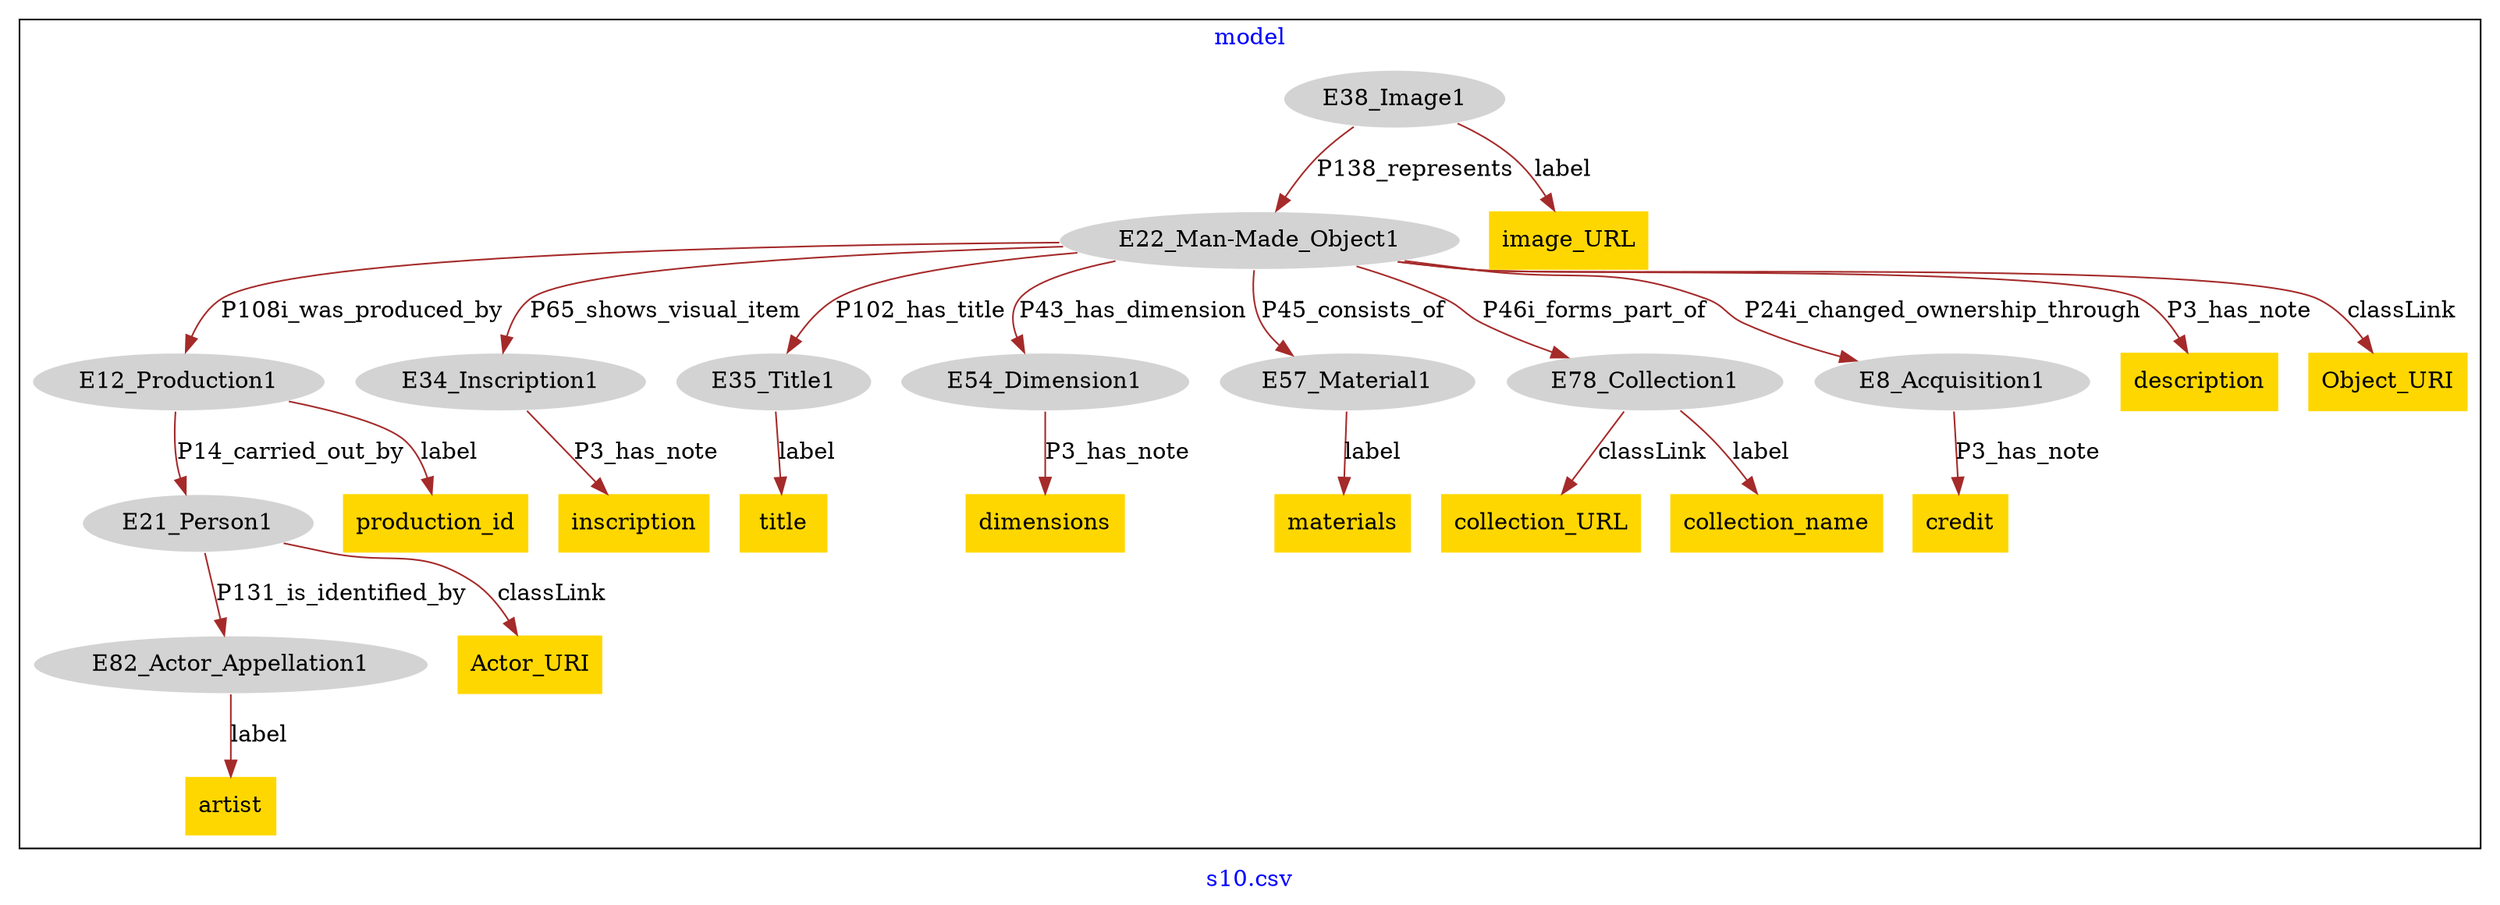 digraph n0 {
fontcolor="blue"
remincross="true"
label="s10.csv"
subgraph cluster {
label="model"
n2[style="filled",color="white",fillcolor="lightgray",label="E12_Production1"];
n3[style="filled",color="white",fillcolor="lightgray",label="E21_Person1"];
n4[style="filled",color="white",fillcolor="lightgray",label="E82_Actor_Appellation1"];
n5[style="filled",color="white",fillcolor="lightgray",label="E22_Man-Made_Object1"];
n6[style="filled",color="white",fillcolor="lightgray",label="E34_Inscription1"];
n7[style="filled",color="white",fillcolor="lightgray",label="E35_Title1"];
n8[style="filled",color="white",fillcolor="lightgray",label="E54_Dimension1"];
n9[style="filled",color="white",fillcolor="lightgray",label="E57_Material1"];
n10[style="filled",color="white",fillcolor="lightgray",label="E78_Collection1"];
n11[style="filled",color="white",fillcolor="lightgray",label="E8_Acquisition1"];
n12[style="filled",color="white",fillcolor="lightgray",label="E38_Image1"];
n13[shape="plaintext",style="filled",fillcolor="gold",label="Actor_URI"];
n14[shape="plaintext",style="filled",fillcolor="gold",label="collection_URL"];
n15[shape="plaintext",style="filled",fillcolor="gold",label="production_id"];
n16[shape="plaintext",style="filled",fillcolor="gold",label="dimensions"];
n17[shape="plaintext",style="filled",fillcolor="gold",label="image_URL"];
n18[shape="plaintext",style="filled",fillcolor="gold",label="materials"];
n19[shape="plaintext",style="filled",fillcolor="gold",label="credit"];
n20[shape="plaintext",style="filled",fillcolor="gold",label="artist"];
n21[shape="plaintext",style="filled",fillcolor="gold",label="collection_name"];
n22[shape="plaintext",style="filled",fillcolor="gold",label="title"];
n23[shape="plaintext",style="filled",fillcolor="gold",label="description"];
n24[shape="plaintext",style="filled",fillcolor="gold",label="Object_URI"];
n25[shape="plaintext",style="filled",fillcolor="gold",label="inscription"];
}
n2 -> n3[color="brown",fontcolor="black",label="P14_carried_out_by"]
n3 -> n4[color="brown",fontcolor="black",label="P131_is_identified_by"]
n5 -> n2[color="brown",fontcolor="black",label="P108i_was_produced_by"]
n5 -> n6[color="brown",fontcolor="black",label="P65_shows_visual_item"]
n5 -> n7[color="brown",fontcolor="black",label="P102_has_title"]
n5 -> n8[color="brown",fontcolor="black",label="P43_has_dimension"]
n5 -> n9[color="brown",fontcolor="black",label="P45_consists_of"]
n5 -> n10[color="brown",fontcolor="black",label="P46i_forms_part_of"]
n5 -> n11[color="brown",fontcolor="black",label="P24i_changed_ownership_through"]
n12 -> n5[color="brown",fontcolor="black",label="P138_represents"]
n3 -> n13[color="brown",fontcolor="black",label="classLink"]
n10 -> n14[color="brown",fontcolor="black",label="classLink"]
n2 -> n15[color="brown",fontcolor="black",label="label"]
n8 -> n16[color="brown",fontcolor="black",label="P3_has_note"]
n12 -> n17[color="brown",fontcolor="black",label="label"]
n9 -> n18[color="brown",fontcolor="black",label="label"]
n11 -> n19[color="brown",fontcolor="black",label="P3_has_note"]
n4 -> n20[color="brown",fontcolor="black",label="label"]
n10 -> n21[color="brown",fontcolor="black",label="label"]
n7 -> n22[color="brown",fontcolor="black",label="label"]
n5 -> n23[color="brown",fontcolor="black",label="P3_has_note"]
n5 -> n24[color="brown",fontcolor="black",label="classLink"]
n6 -> n25[color="brown",fontcolor="black",label="P3_has_note"]
}
